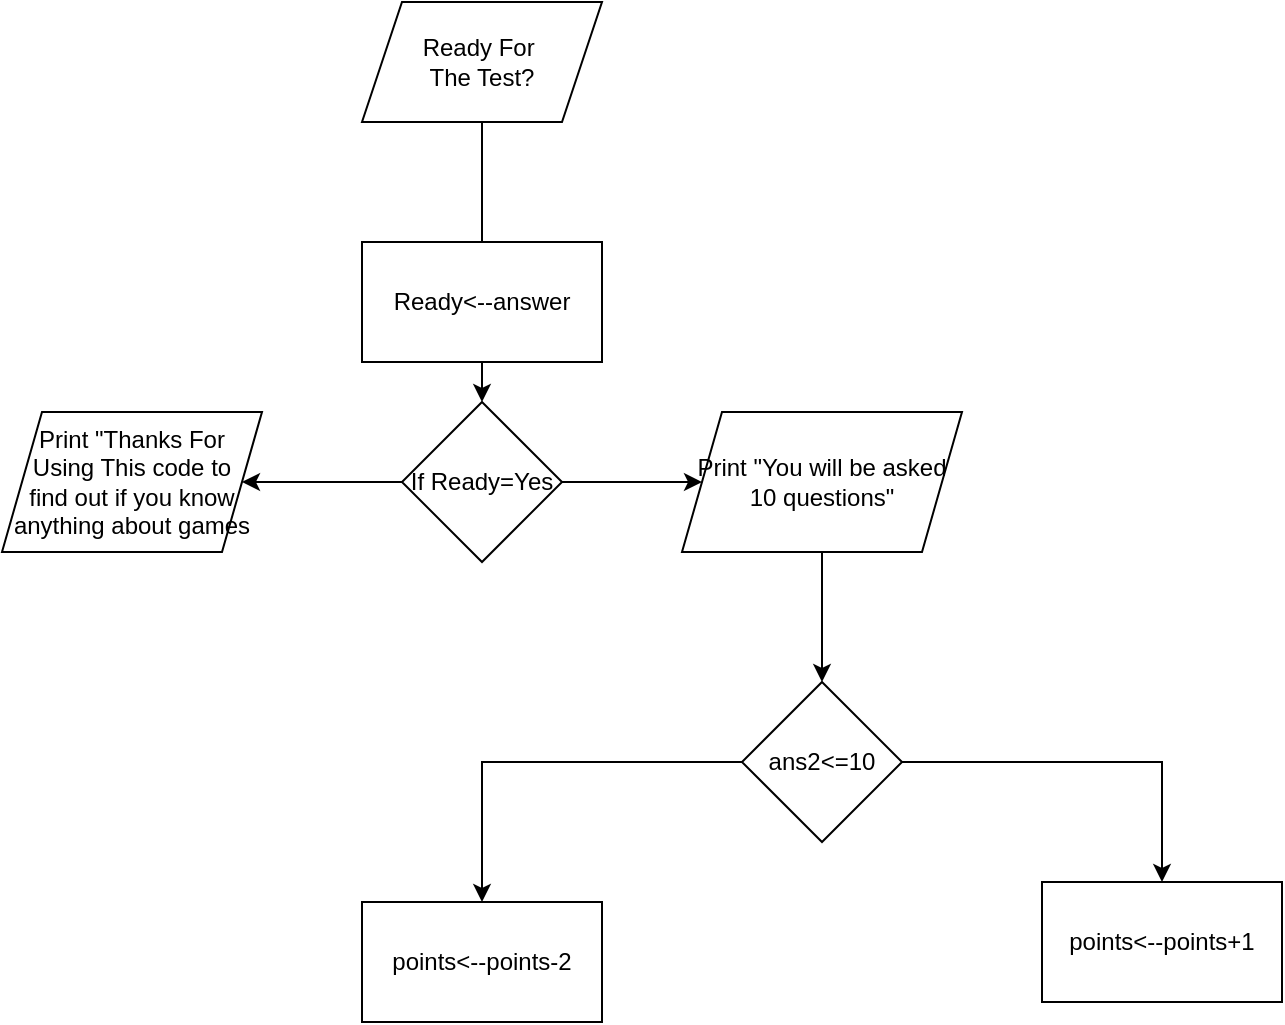 <mxfile version="20.0.1" type="github">
  <diagram id="C5RBs43oDa-KdzZeNtuy" name="Page-1">
    <mxGraphModel dx="1609" dy="849" grid="1" gridSize="10" guides="1" tooltips="1" connect="1" arrows="1" fold="1" page="1" pageScale="1" pageWidth="827" pageHeight="1169" math="0" shadow="0">
      <root>
        <mxCell id="WIyWlLk6GJQsqaUBKTNV-0" />
        <mxCell id="WIyWlLk6GJQsqaUBKTNV-1" parent="WIyWlLk6GJQsqaUBKTNV-0" />
        <mxCell id="pYjVY-JEQ_LnPZKkeauX-10" value="" style="edgeStyle=orthogonalEdgeStyle;rounded=0;orthogonalLoop=1;jettySize=auto;html=1;" edge="1" parent="WIyWlLk6GJQsqaUBKTNV-1" source="QDIY9g1QH0olKaeoGVjd-0" target="pYjVY-JEQ_LnPZKkeauX-9">
          <mxGeometry relative="1" as="geometry" />
        </mxCell>
        <mxCell id="QDIY9g1QH0olKaeoGVjd-0" value="Ready For&amp;nbsp;&lt;br&gt;The Test?" style="shape=parallelogram;perimeter=parallelogramPerimeter;whiteSpace=wrap;html=1;fixedSize=1;" parent="WIyWlLk6GJQsqaUBKTNV-1" vertex="1">
          <mxGeometry x="160" y="60" width="120" height="60" as="geometry" />
        </mxCell>
        <mxCell id="QDIY9g1QH0olKaeoGVjd-1" value="Ready&amp;lt;--answer" style="rounded=0;whiteSpace=wrap;html=1;" parent="WIyWlLk6GJQsqaUBKTNV-1" vertex="1">
          <mxGeometry x="160" y="180" width="120" height="60" as="geometry" />
        </mxCell>
        <mxCell id="pYjVY-JEQ_LnPZKkeauX-15" value="" style="edgeStyle=orthogonalEdgeStyle;rounded=0;orthogonalLoop=1;jettySize=auto;html=1;" edge="1" parent="WIyWlLk6GJQsqaUBKTNV-1" source="pYjVY-JEQ_LnPZKkeauX-2" target="pYjVY-JEQ_LnPZKkeauX-3">
          <mxGeometry relative="1" as="geometry" />
        </mxCell>
        <mxCell id="pYjVY-JEQ_LnPZKkeauX-2" value="Print &quot;You will be asked 10 questions&quot;" style="shape=parallelogram;perimeter=parallelogramPerimeter;whiteSpace=wrap;html=1;fixedSize=1;" vertex="1" parent="WIyWlLk6GJQsqaUBKTNV-1">
          <mxGeometry x="320" y="265" width="140" height="70" as="geometry" />
        </mxCell>
        <mxCell id="pYjVY-JEQ_LnPZKkeauX-6" value="" style="edgeStyle=orthogonalEdgeStyle;rounded=0;orthogonalLoop=1;jettySize=auto;html=1;" edge="1" parent="WIyWlLk6GJQsqaUBKTNV-1" source="pYjVY-JEQ_LnPZKkeauX-3" target="pYjVY-JEQ_LnPZKkeauX-5">
          <mxGeometry relative="1" as="geometry" />
        </mxCell>
        <mxCell id="pYjVY-JEQ_LnPZKkeauX-8" value="" style="edgeStyle=orthogonalEdgeStyle;rounded=0;orthogonalLoop=1;jettySize=auto;html=1;" edge="1" parent="WIyWlLk6GJQsqaUBKTNV-1" source="pYjVY-JEQ_LnPZKkeauX-3" target="pYjVY-JEQ_LnPZKkeauX-7">
          <mxGeometry relative="1" as="geometry" />
        </mxCell>
        <mxCell id="pYjVY-JEQ_LnPZKkeauX-3" value="ans2&amp;lt;=10" style="rhombus;whiteSpace=wrap;html=1;" vertex="1" parent="WIyWlLk6GJQsqaUBKTNV-1">
          <mxGeometry x="350" y="400" width="80" height="80" as="geometry" />
        </mxCell>
        <mxCell id="pYjVY-JEQ_LnPZKkeauX-5" value="points&amp;lt;--points+1" style="whiteSpace=wrap;html=1;" vertex="1" parent="WIyWlLk6GJQsqaUBKTNV-1">
          <mxGeometry x="500" y="500" width="120" height="60" as="geometry" />
        </mxCell>
        <mxCell id="pYjVY-JEQ_LnPZKkeauX-7" value="points&amp;lt;--points-2" style="whiteSpace=wrap;html=1;" vertex="1" parent="WIyWlLk6GJQsqaUBKTNV-1">
          <mxGeometry x="160" y="510" width="120" height="60" as="geometry" />
        </mxCell>
        <mxCell id="pYjVY-JEQ_LnPZKkeauX-14" value="" style="edgeStyle=orthogonalEdgeStyle;rounded=0;orthogonalLoop=1;jettySize=auto;html=1;" edge="1" parent="WIyWlLk6GJQsqaUBKTNV-1" source="pYjVY-JEQ_LnPZKkeauX-9" target="pYjVY-JEQ_LnPZKkeauX-2">
          <mxGeometry relative="1" as="geometry" />
        </mxCell>
        <mxCell id="pYjVY-JEQ_LnPZKkeauX-17" value="" style="edgeStyle=orthogonalEdgeStyle;rounded=0;orthogonalLoop=1;jettySize=auto;html=1;" edge="1" parent="WIyWlLk6GJQsqaUBKTNV-1" source="pYjVY-JEQ_LnPZKkeauX-9" target="pYjVY-JEQ_LnPZKkeauX-16">
          <mxGeometry relative="1" as="geometry" />
        </mxCell>
        <mxCell id="pYjVY-JEQ_LnPZKkeauX-9" value="If Ready=Yes" style="rhombus;whiteSpace=wrap;html=1;" vertex="1" parent="WIyWlLk6GJQsqaUBKTNV-1">
          <mxGeometry x="180" y="260" width="80" height="80" as="geometry" />
        </mxCell>
        <mxCell id="pYjVY-JEQ_LnPZKkeauX-16" value="Print &quot;Thanks For&lt;br&gt;Using This code to&lt;br&gt;find out if you know&lt;br&gt;anything about games&lt;br&gt;" style="shape=parallelogram;perimeter=parallelogramPerimeter;whiteSpace=wrap;html=1;fixedSize=1;" vertex="1" parent="WIyWlLk6GJQsqaUBKTNV-1">
          <mxGeometry x="-20" y="265" width="130" height="70" as="geometry" />
        </mxCell>
      </root>
    </mxGraphModel>
  </diagram>
</mxfile>
